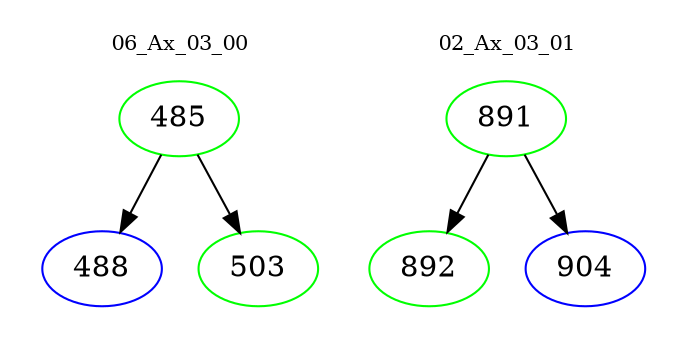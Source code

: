 digraph{
subgraph cluster_0 {
color = white
label = "06_Ax_03_00";
fontsize=10;
T0_485 [label="485", color="green"]
T0_485 -> T0_488 [color="black"]
T0_488 [label="488", color="blue"]
T0_485 -> T0_503 [color="black"]
T0_503 [label="503", color="green"]
}
subgraph cluster_1 {
color = white
label = "02_Ax_03_01";
fontsize=10;
T1_891 [label="891", color="green"]
T1_891 -> T1_892 [color="black"]
T1_892 [label="892", color="green"]
T1_891 -> T1_904 [color="black"]
T1_904 [label="904", color="blue"]
}
}
